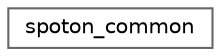 digraph "Graphical Class Hierarchy"
{
 // LATEX_PDF_SIZE
  bgcolor="transparent";
  edge [fontname=Helvetica,fontsize=10,labelfontname=Helvetica,labelfontsize=10];
  node [fontname=Helvetica,fontsize=10,shape=box,height=0.2,width=0.4];
  rankdir="LR";
  Node0 [id="Node000000",label="spoton_common",height=0.2,width=0.4,color="grey40", fillcolor="white", style="filled",URL="$classspoton__common.html",tooltip=" "];
}
